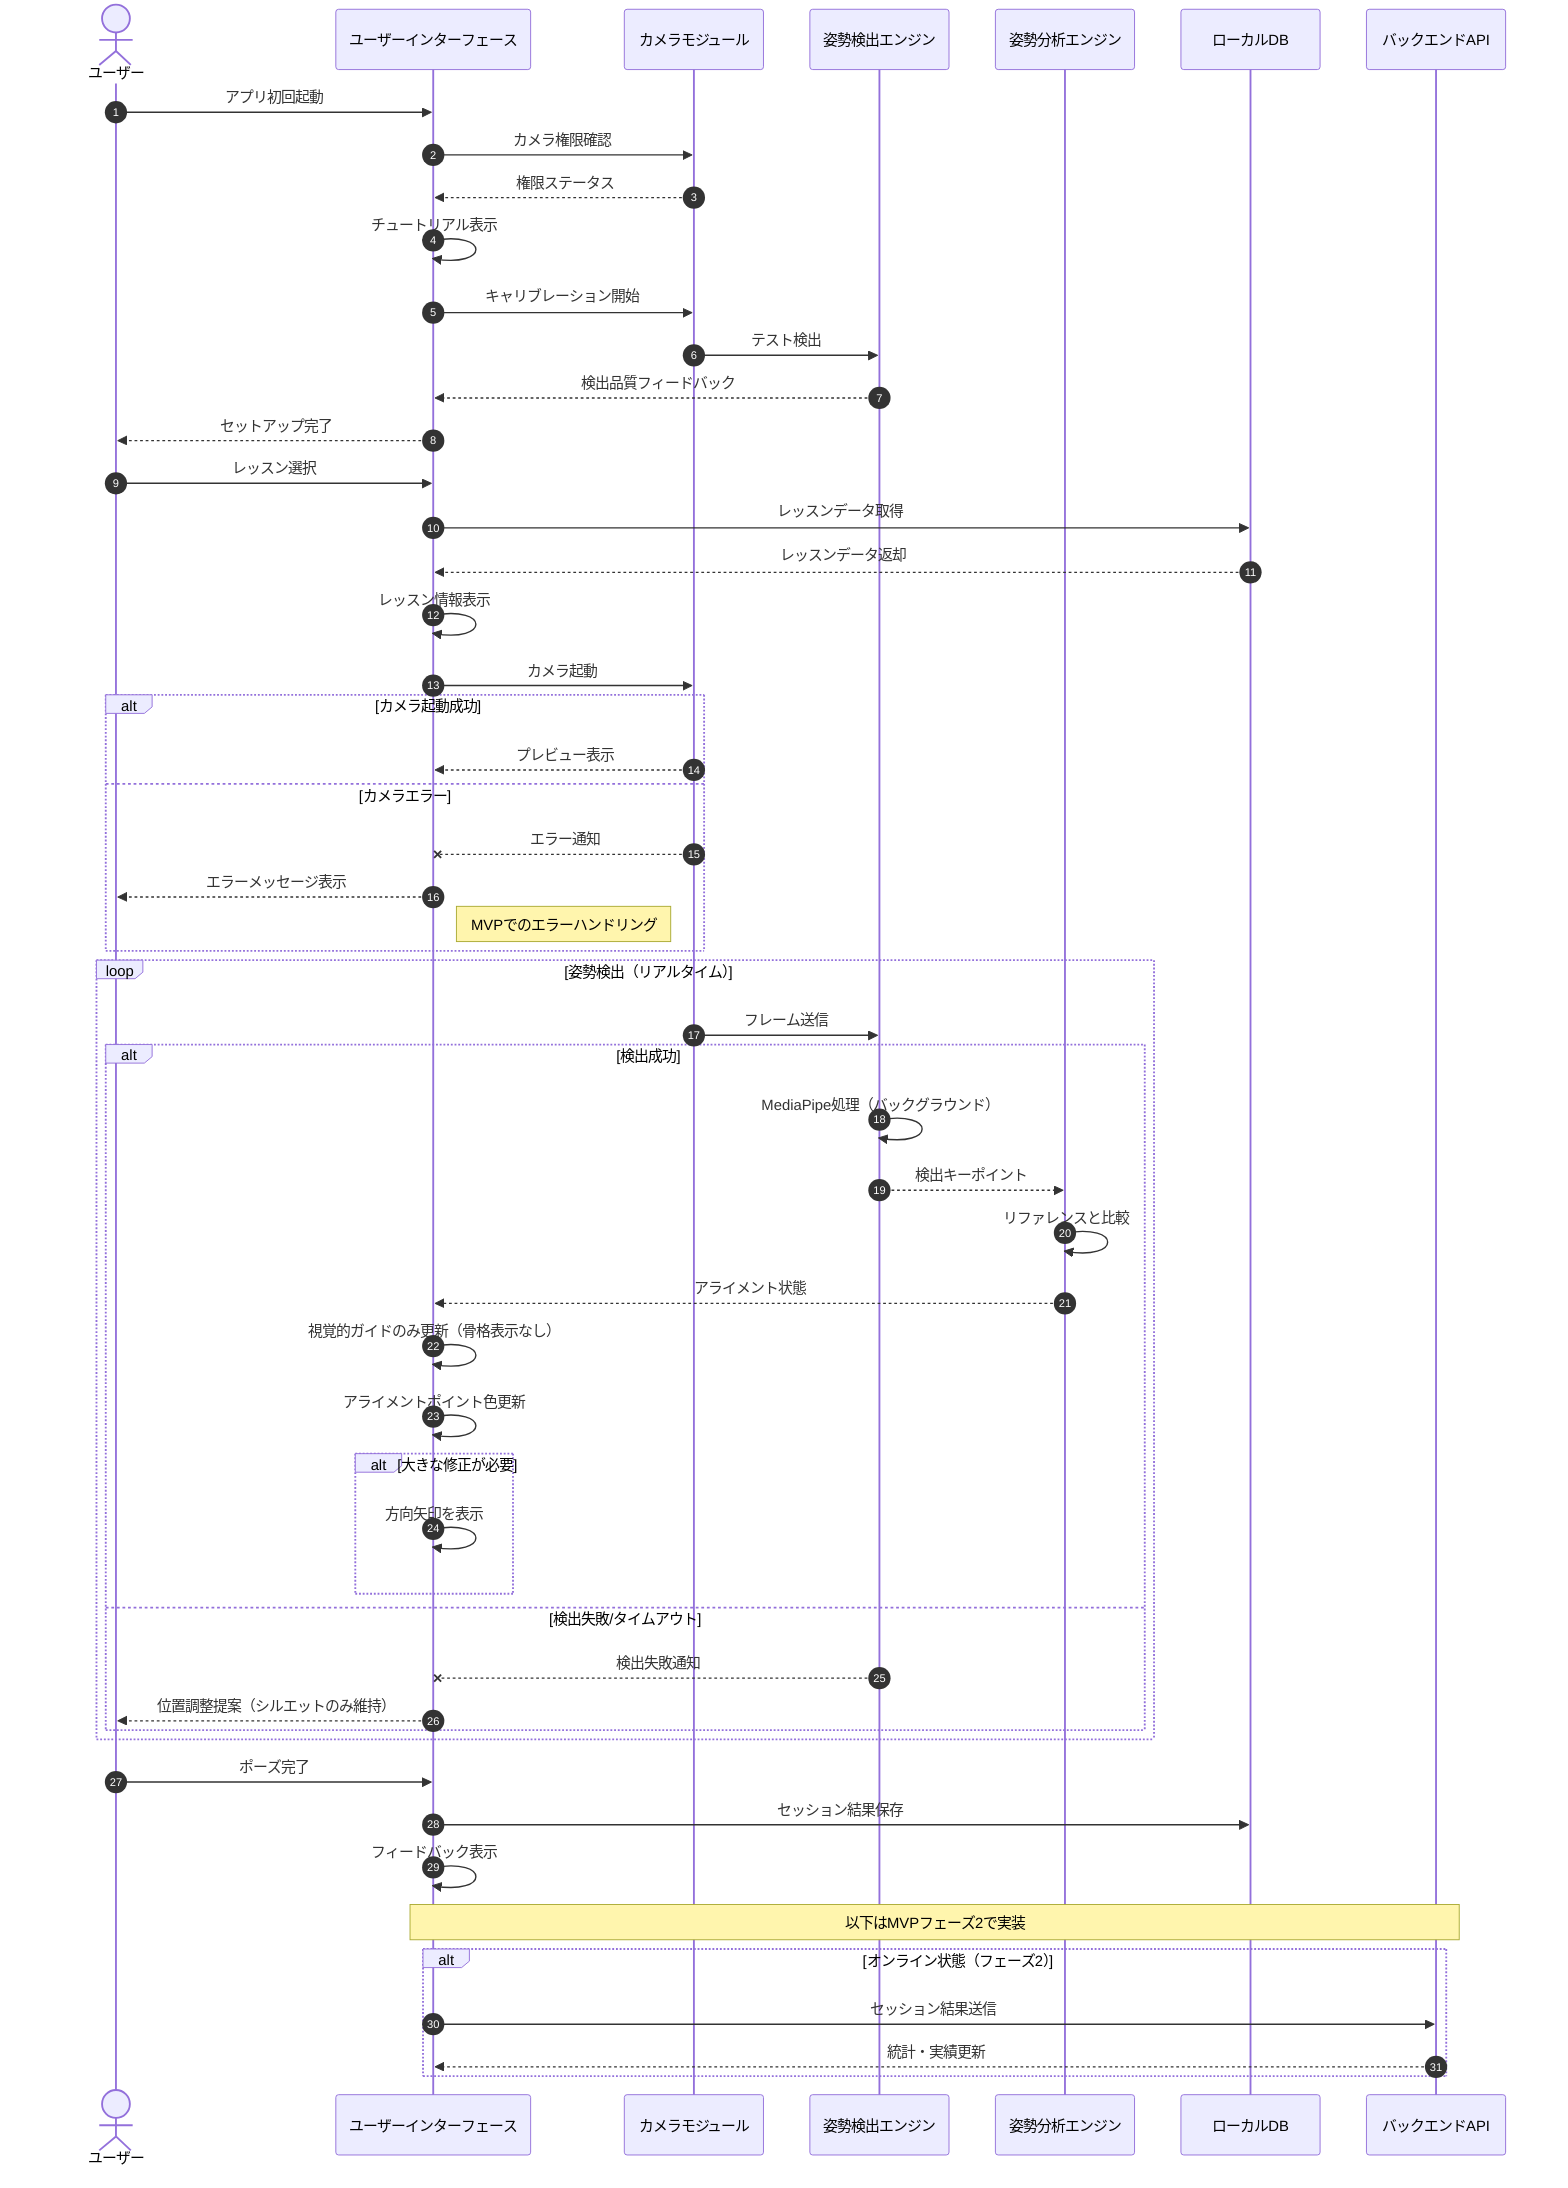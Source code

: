 sequenceDiagram
    autonumber
    actor ユーザー
    participant UI as ユーザーインターフェース
    participant Camera as カメラモジュール
    participant PoseDetector as 姿勢検出エンジン
    participant PoseAnalyzer as 姿勢分析エンジン
    participant LocalDB as ローカルDB
    participant API as バックエンドAPI
    
    %% MVPフェーズ1 - 初回起動・キャリブレーション（追加）
    ユーザー->>UI: アプリ初回起動
    UI->>Camera: カメラ権限確認
    Camera-->>UI: 権限ステータス
    UI->>UI: チュートリアル表示
    UI->>Camera: キャリブレーション開始
    Camera->>PoseDetector: テスト検出
    PoseDetector-->>UI: 検出品質フィードバック
    UI-->>ユーザー: セットアップ完了
    
    %% レッスン開始シーケンス - 簡素化
    ユーザー->>UI: レッスン選択
    UI->>LocalDB: レッスンデータ取得
    LocalDB-->>UI: レッスンデータ返却
    UI->>UI: レッスン情報表示
    
    %% エラーケースの追加
    UI->>Camera: カメラ起動
    alt カメラ起動成功
        Camera-->>UI: プレビュー表示
    else カメラエラー
        Camera--xUI: エラー通知
        UI-->>ユーザー: エラーメッセージ表示
        note right of UI: MVPでのエラーハンドリング
    end
    
    %% ポーズ検出シーケンス - タイムアウト追加
    loop 姿勢検出（リアルタイム）
        Camera->>PoseDetector: フレーム送信
        alt 検出成功
            PoseDetector->>PoseDetector: MediaPipe処理（バックグラウンド）
            PoseDetector-->>PoseAnalyzer: 検出キーポイント
            PoseAnalyzer->>PoseAnalyzer: リファレンスと比較
            PoseAnalyzer-->>UI: アライメント状態
            UI->>UI: 視覚的ガイドのみ更新（骨格表示なし）
            UI->>UI: アライメントポイント色更新
            alt 大きな修正が必要
                UI->>UI: 方向矢印を表示
            end
        else 検出失敗/タイムアウト
            PoseDetector--xUI: 検出失敗通知
            UI-->>ユーザー: 位置調整提案（シルエットのみ維持）
        end
    end
    
    %% セッション完了シーケンス - シンプル化
    ユーザー->>UI: ポーズ完了
    UI->>LocalDB: セッション結果保存
    UI->>UI: フィードバック表示
    
    %% MVPフェーズ2で実装
    note over UI,API: 以下はMVPフェーズ2で実装
    alt オンライン状態（フェーズ2）
        UI->>API: セッション結果送信
        API-->>UI: 統計・実績更新
    end